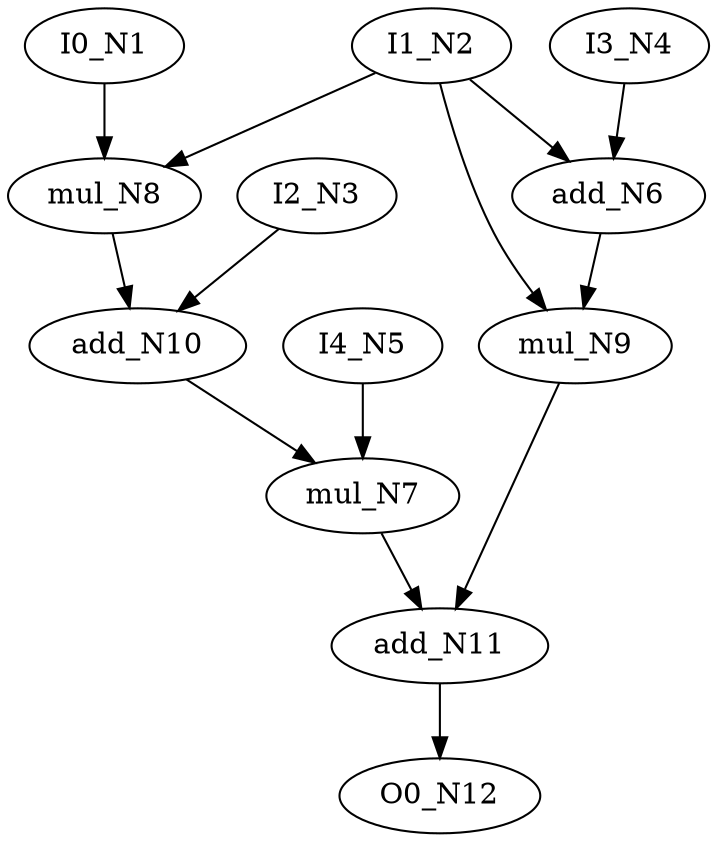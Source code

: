 digraph graphname {
N12 [color="black", ntype="outvar", label="O0_N12"];
N10 [color="black", ntype="operation", label="add_N10"];
N11 [color="black", ntype="operation", label="add_N11"];
N8 [color="black", ntype="operation", label="mul_N8"];
N9 [color="black", ntype="operation", label="mul_N9"];
N1 [color="black", ntype="invar", label="I0_N1"];
N2 [color="black", ntype="invar", label="I1_N2"];
N3 [color="black", ntype="invar", label="I2_N3"];
N4 [color="black", ntype="invar", label="I3_N4"];
N5 [color="black", ntype="invar", label="I4_N5"];
N6 [color="black", ntype="operation", label="add_N6"];
N7 [color="black", ntype="operation", label="mul_N7"];
N10 -> N7;
N11 -> N12;
N8 -> N10;
N9 -> N11;
N1 -> N8;
N2 -> N8;
N2 -> N6;
N2 -> N9;
N3 -> N10;
N4 -> N6;
N5 -> N7;
N6 -> N9;
N7 -> N11;
}
